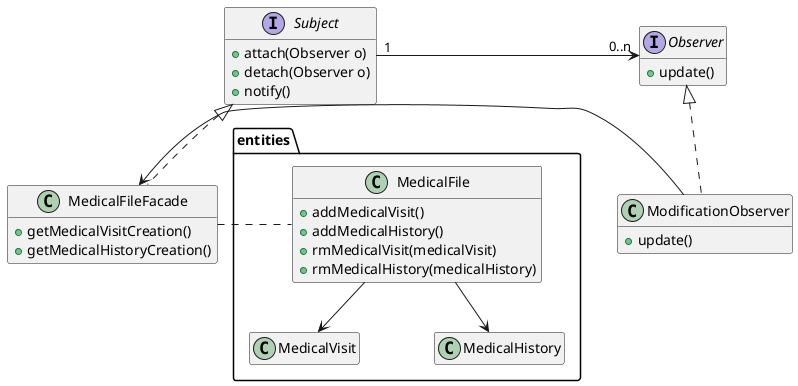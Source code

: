@startuml

skinparam nodesep 75
skinparam ranksep 50
hide empty members

together{
    interface Observer {
        +update()
    }

    class ModificationObserver {
        +update()
    }
}

interface Subject {
    +attach(Observer o) 
    +detach(Observer o)
    +notify()
}
together{
    class MedicalFileFacade {
        +getMedicalVisitCreation()
        +getMedicalHistoryCreation()
    }


    package entities {
        class MedicalFile {
            +addMedicalVisit()
            +addMedicalHistory()
            +rmMedicalVisit(medicalVisit)
            +rmMedicalHistory(medicalHistory)
        }

        class MedicalVisit {
        }

        class MedicalHistory {
        }
    }
}

Subject "1" -> "0..n" Observer
Observer <|.. ModificationObserver
ModificationObserver -> MedicalFileFacade
Subject <|.. MedicalFileFacade

MedicalFileFacade . entities.MedicalFile

MedicalFile --> MedicalVisit
MedicalFile --> MedicalHistory

@enduml